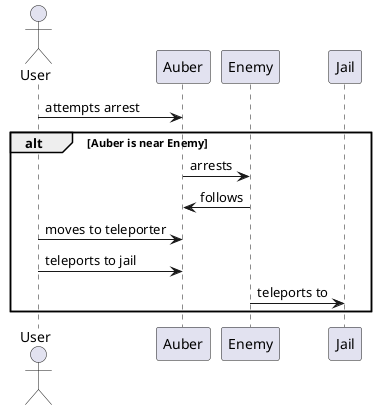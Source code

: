 @startuml
actor User
User -> Auber: attempts arrest

alt Auber is near Enemy

    Auber -> Enemy: arrests
    Enemy -> Auber: follows
    User -> Auber: moves to teleporter
    User -> Auber: teleports to jail
    Enemy -> Jail: teleports to
 
end
@enduml